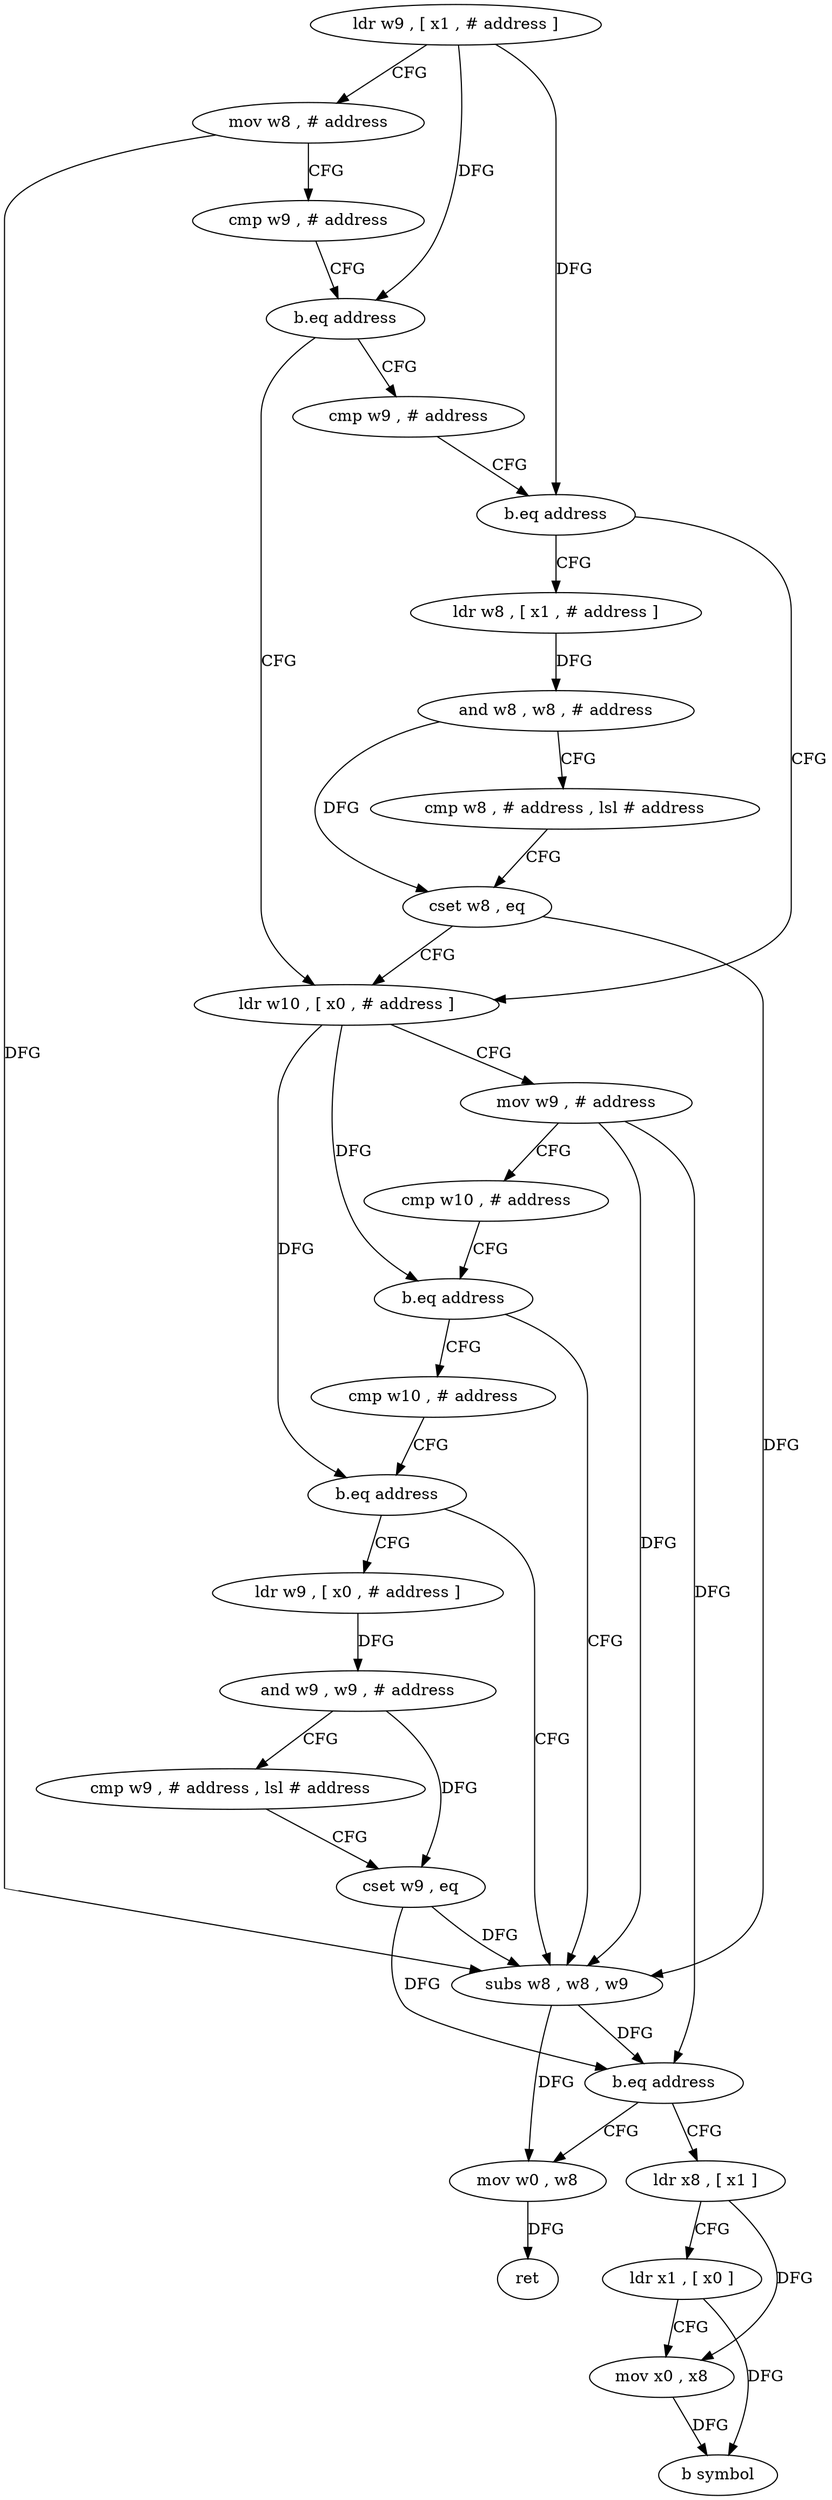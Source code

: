 digraph "func" {
"4239244" [label = "ldr w9 , [ x1 , # address ]" ]
"4239248" [label = "mov w8 , # address" ]
"4239252" [label = "cmp w9 , # address" ]
"4239256" [label = "b.eq address" ]
"4239284" [label = "ldr w10 , [ x0 , # address ]" ]
"4239260" [label = "cmp w9 , # address" ]
"4239288" [label = "mov w9 , # address" ]
"4239292" [label = "cmp w10 , # address" ]
"4239296" [label = "b.eq address" ]
"4239324" [label = "subs w8 , w8 , w9" ]
"4239300" [label = "cmp w10 , # address" ]
"4239264" [label = "b.eq address" ]
"4239268" [label = "ldr w8 , [ x1 , # address ]" ]
"4239328" [label = "b.eq address" ]
"4239340" [label = "ldr x8 , [ x1 ]" ]
"4239332" [label = "mov w0 , w8" ]
"4239304" [label = "b.eq address" ]
"4239308" [label = "ldr w9 , [ x0 , # address ]" ]
"4239272" [label = "and w8 , w8 , # address" ]
"4239276" [label = "cmp w8 , # address , lsl # address" ]
"4239280" [label = "cset w8 , eq" ]
"4239344" [label = "ldr x1 , [ x0 ]" ]
"4239348" [label = "mov x0 , x8" ]
"4239352" [label = "b symbol" ]
"4239336" [label = "ret" ]
"4239312" [label = "and w9 , w9 , # address" ]
"4239316" [label = "cmp w9 , # address , lsl # address" ]
"4239320" [label = "cset w9 , eq" ]
"4239244" -> "4239248" [ label = "CFG" ]
"4239244" -> "4239256" [ label = "DFG" ]
"4239244" -> "4239264" [ label = "DFG" ]
"4239248" -> "4239252" [ label = "CFG" ]
"4239248" -> "4239324" [ label = "DFG" ]
"4239252" -> "4239256" [ label = "CFG" ]
"4239256" -> "4239284" [ label = "CFG" ]
"4239256" -> "4239260" [ label = "CFG" ]
"4239284" -> "4239288" [ label = "CFG" ]
"4239284" -> "4239296" [ label = "DFG" ]
"4239284" -> "4239304" [ label = "DFG" ]
"4239260" -> "4239264" [ label = "CFG" ]
"4239288" -> "4239292" [ label = "CFG" ]
"4239288" -> "4239324" [ label = "DFG" ]
"4239288" -> "4239328" [ label = "DFG" ]
"4239292" -> "4239296" [ label = "CFG" ]
"4239296" -> "4239324" [ label = "CFG" ]
"4239296" -> "4239300" [ label = "CFG" ]
"4239324" -> "4239328" [ label = "DFG" ]
"4239324" -> "4239332" [ label = "DFG" ]
"4239300" -> "4239304" [ label = "CFG" ]
"4239264" -> "4239284" [ label = "CFG" ]
"4239264" -> "4239268" [ label = "CFG" ]
"4239268" -> "4239272" [ label = "DFG" ]
"4239328" -> "4239340" [ label = "CFG" ]
"4239328" -> "4239332" [ label = "CFG" ]
"4239340" -> "4239344" [ label = "CFG" ]
"4239340" -> "4239348" [ label = "DFG" ]
"4239332" -> "4239336" [ label = "DFG" ]
"4239304" -> "4239324" [ label = "CFG" ]
"4239304" -> "4239308" [ label = "CFG" ]
"4239308" -> "4239312" [ label = "DFG" ]
"4239272" -> "4239276" [ label = "CFG" ]
"4239272" -> "4239280" [ label = "DFG" ]
"4239276" -> "4239280" [ label = "CFG" ]
"4239280" -> "4239284" [ label = "CFG" ]
"4239280" -> "4239324" [ label = "DFG" ]
"4239344" -> "4239348" [ label = "CFG" ]
"4239344" -> "4239352" [ label = "DFG" ]
"4239348" -> "4239352" [ label = "DFG" ]
"4239312" -> "4239316" [ label = "CFG" ]
"4239312" -> "4239320" [ label = "DFG" ]
"4239316" -> "4239320" [ label = "CFG" ]
"4239320" -> "4239324" [ label = "DFG" ]
"4239320" -> "4239328" [ label = "DFG" ]
}
